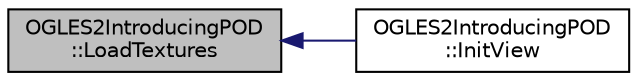 digraph "OGLES2IntroducingPOD::LoadTextures"
{
  edge [fontname="Helvetica",fontsize="10",labelfontname="Helvetica",labelfontsize="10"];
  node [fontname="Helvetica",fontsize="10",shape=record];
  rankdir="LR";
  Node1 [label="OGLES2IntroducingPOD\l::LoadTextures",height=0.2,width=0.4,color="black", fillcolor="grey75", style="filled", fontcolor="black"];
  Node1 -> Node2 [dir="back",color="midnightblue",fontsize="10",style="solid"];
  Node2 [label="OGLES2IntroducingPOD\l::InitView",height=0.2,width=0.4,color="black", fillcolor="white", style="filled",URL="$class_o_g_l_e_s2_introducing_p_o_d.html#a6ca6537d8354f3a97bf0bc8014a2de3c"];
}
